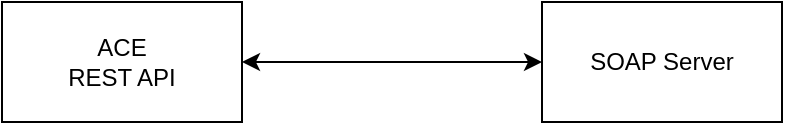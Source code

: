 <mxfile version="13.7.9" type="device"><diagram id="JaEInR0ZSann0P7MGX6R" name="Page-1"><mxGraphModel dx="670" dy="604" grid="1" gridSize="10" guides="1" tooltips="1" connect="1" arrows="1" fold="1" page="1" pageScale="1" pageWidth="1169" pageHeight="827" math="0" shadow="0"><root><mxCell id="0"/><mxCell id="1" parent="0"/><mxCell id="ErjEpq8QFL9GYfYSU9T1-3" style="edgeStyle=orthogonalEdgeStyle;rounded=0;orthogonalLoop=1;jettySize=auto;html=1;entryX=0;entryY=0.5;entryDx=0;entryDy=0;startArrow=classic;startFill=1;" edge="1" parent="1" source="ErjEpq8QFL9GYfYSU9T1-1" target="ErjEpq8QFL9GYfYSU9T1-2"><mxGeometry relative="1" as="geometry"/></mxCell><mxCell id="ErjEpq8QFL9GYfYSU9T1-1" value="ACE&lt;br&gt;REST API" style="rounded=0;whiteSpace=wrap;html=1;" vertex="1" parent="1"><mxGeometry x="240" y="300" width="120" height="60" as="geometry"/></mxCell><mxCell id="ErjEpq8QFL9GYfYSU9T1-2" value="SOAP Server" style="rounded=0;whiteSpace=wrap;html=1;" vertex="1" parent="1"><mxGeometry x="510" y="300" width="120" height="60" as="geometry"/></mxCell></root></mxGraphModel></diagram></mxfile>
